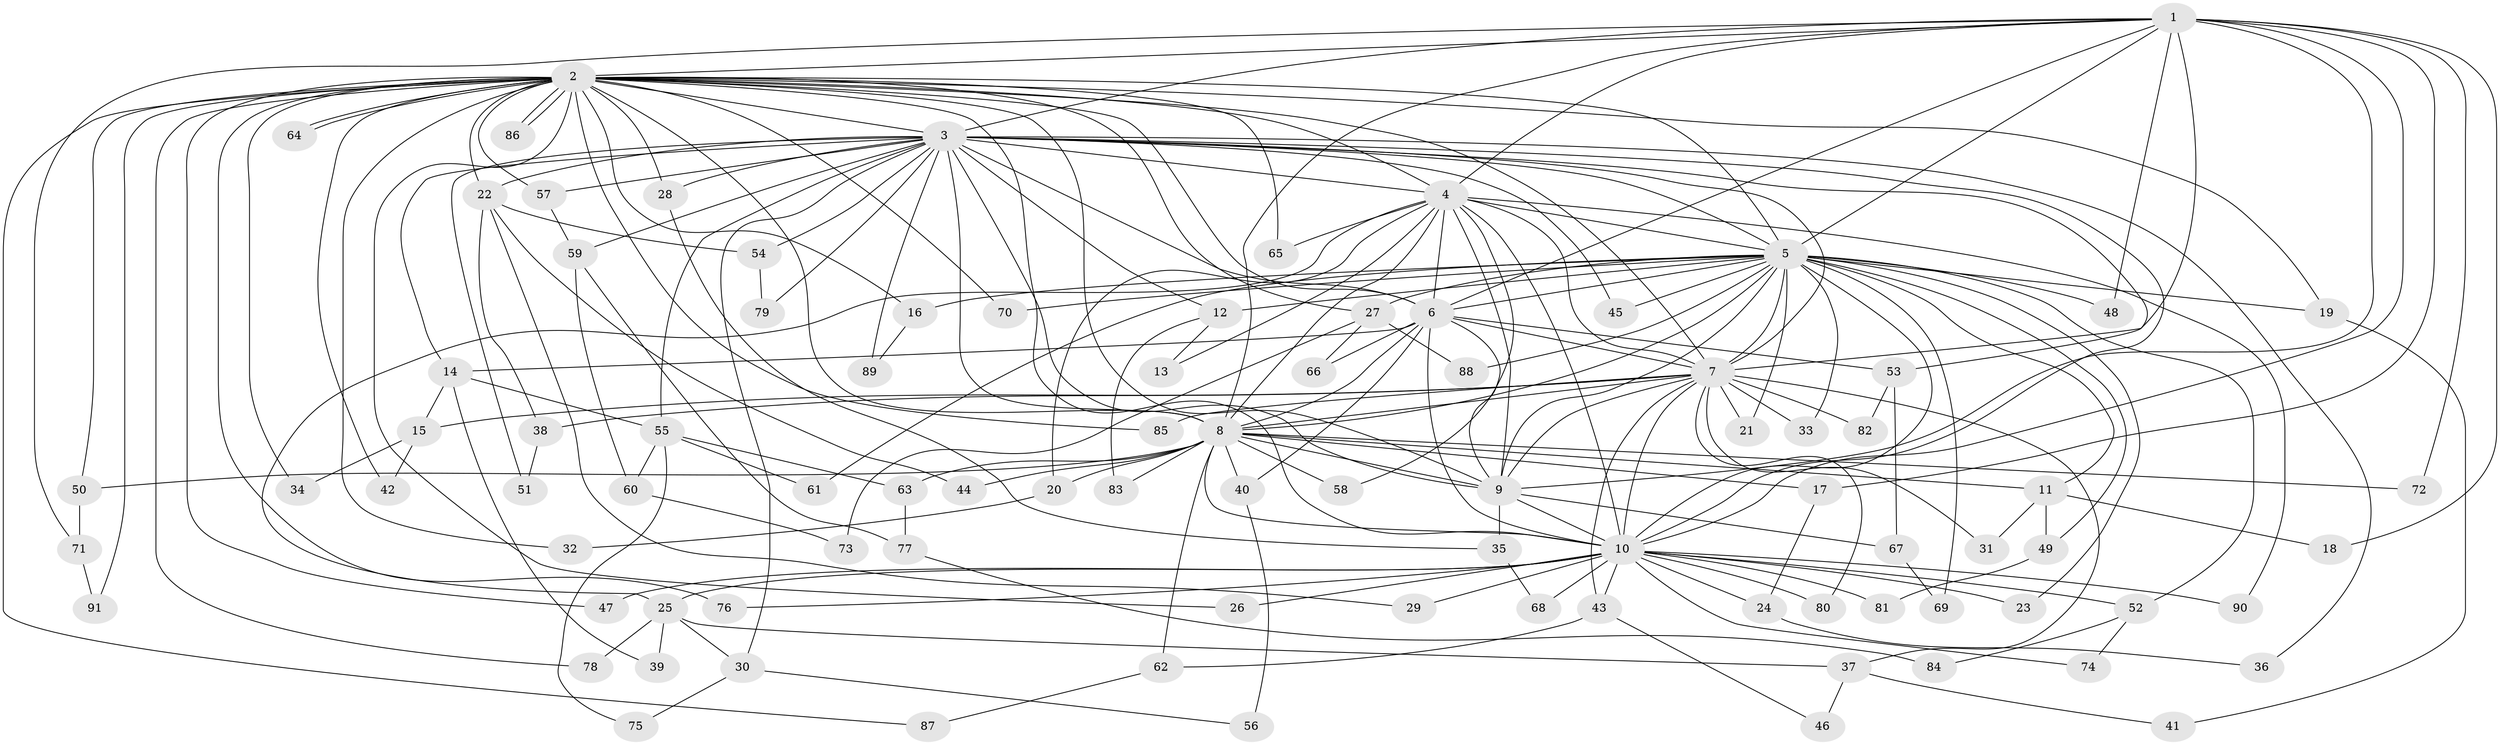 // Generated by graph-tools (version 1.1) at 2025/45/03/09/25 04:45:45]
// undirected, 91 vertices, 207 edges
graph export_dot {
graph [start="1"]
  node [color=gray90,style=filled];
  1;
  2;
  3;
  4;
  5;
  6;
  7;
  8;
  9;
  10;
  11;
  12;
  13;
  14;
  15;
  16;
  17;
  18;
  19;
  20;
  21;
  22;
  23;
  24;
  25;
  26;
  27;
  28;
  29;
  30;
  31;
  32;
  33;
  34;
  35;
  36;
  37;
  38;
  39;
  40;
  41;
  42;
  43;
  44;
  45;
  46;
  47;
  48;
  49;
  50;
  51;
  52;
  53;
  54;
  55;
  56;
  57;
  58;
  59;
  60;
  61;
  62;
  63;
  64;
  65;
  66;
  67;
  68;
  69;
  70;
  71;
  72;
  73;
  74;
  75;
  76;
  77;
  78;
  79;
  80;
  81;
  82;
  83;
  84;
  85;
  86;
  87;
  88;
  89;
  90;
  91;
  1 -- 2;
  1 -- 3;
  1 -- 4;
  1 -- 5;
  1 -- 6;
  1 -- 7;
  1 -- 8;
  1 -- 9;
  1 -- 10;
  1 -- 17;
  1 -- 18;
  1 -- 48;
  1 -- 71;
  1 -- 72;
  2 -- 3;
  2 -- 4;
  2 -- 5;
  2 -- 6;
  2 -- 7;
  2 -- 8;
  2 -- 9;
  2 -- 10;
  2 -- 16;
  2 -- 19;
  2 -- 22;
  2 -- 26;
  2 -- 27;
  2 -- 28;
  2 -- 32;
  2 -- 34;
  2 -- 42;
  2 -- 47;
  2 -- 50;
  2 -- 57;
  2 -- 64;
  2 -- 64;
  2 -- 65;
  2 -- 70;
  2 -- 76;
  2 -- 78;
  2 -- 85;
  2 -- 86;
  2 -- 86;
  2 -- 87;
  2 -- 91;
  3 -- 4;
  3 -- 5;
  3 -- 6;
  3 -- 7;
  3 -- 8;
  3 -- 9;
  3 -- 10;
  3 -- 12;
  3 -- 14;
  3 -- 22;
  3 -- 28;
  3 -- 30;
  3 -- 36;
  3 -- 45;
  3 -- 51;
  3 -- 53;
  3 -- 54;
  3 -- 55;
  3 -- 57;
  3 -- 59;
  3 -- 79;
  3 -- 89;
  4 -- 5;
  4 -- 6;
  4 -- 7;
  4 -- 8;
  4 -- 9;
  4 -- 10;
  4 -- 13;
  4 -- 20;
  4 -- 25;
  4 -- 58;
  4 -- 65;
  4 -- 90;
  5 -- 6;
  5 -- 7;
  5 -- 8;
  5 -- 9;
  5 -- 10;
  5 -- 11;
  5 -- 12;
  5 -- 16;
  5 -- 19;
  5 -- 21;
  5 -- 23;
  5 -- 27;
  5 -- 33;
  5 -- 45;
  5 -- 48;
  5 -- 49;
  5 -- 52;
  5 -- 61;
  5 -- 69;
  5 -- 70;
  5 -- 88;
  6 -- 7;
  6 -- 8;
  6 -- 9;
  6 -- 10;
  6 -- 14;
  6 -- 40;
  6 -- 53;
  6 -- 66;
  7 -- 8;
  7 -- 9;
  7 -- 10;
  7 -- 15;
  7 -- 21;
  7 -- 31;
  7 -- 33;
  7 -- 37;
  7 -- 38;
  7 -- 43;
  7 -- 80;
  7 -- 82;
  7 -- 85;
  8 -- 9;
  8 -- 10;
  8 -- 11;
  8 -- 17;
  8 -- 20;
  8 -- 40;
  8 -- 44;
  8 -- 50;
  8 -- 58;
  8 -- 62;
  8 -- 63;
  8 -- 72;
  8 -- 83;
  9 -- 10;
  9 -- 35;
  9 -- 67;
  10 -- 23;
  10 -- 24;
  10 -- 25;
  10 -- 26;
  10 -- 29;
  10 -- 43;
  10 -- 47;
  10 -- 52;
  10 -- 68;
  10 -- 74;
  10 -- 76;
  10 -- 80;
  10 -- 81;
  10 -- 90;
  11 -- 18;
  11 -- 31;
  11 -- 49;
  12 -- 13;
  12 -- 83;
  14 -- 15;
  14 -- 39;
  14 -- 55;
  15 -- 34;
  15 -- 42;
  16 -- 89;
  17 -- 24;
  19 -- 41;
  20 -- 32;
  22 -- 29;
  22 -- 38;
  22 -- 44;
  22 -- 54;
  24 -- 36;
  25 -- 30;
  25 -- 37;
  25 -- 39;
  25 -- 78;
  27 -- 66;
  27 -- 73;
  27 -- 88;
  28 -- 35;
  30 -- 56;
  30 -- 75;
  35 -- 68;
  37 -- 41;
  37 -- 46;
  38 -- 51;
  40 -- 56;
  43 -- 46;
  43 -- 62;
  49 -- 81;
  50 -- 71;
  52 -- 74;
  52 -- 84;
  53 -- 67;
  53 -- 82;
  54 -- 79;
  55 -- 60;
  55 -- 61;
  55 -- 63;
  55 -- 75;
  57 -- 59;
  59 -- 60;
  59 -- 77;
  60 -- 73;
  62 -- 87;
  63 -- 77;
  67 -- 69;
  71 -- 91;
  77 -- 84;
}
